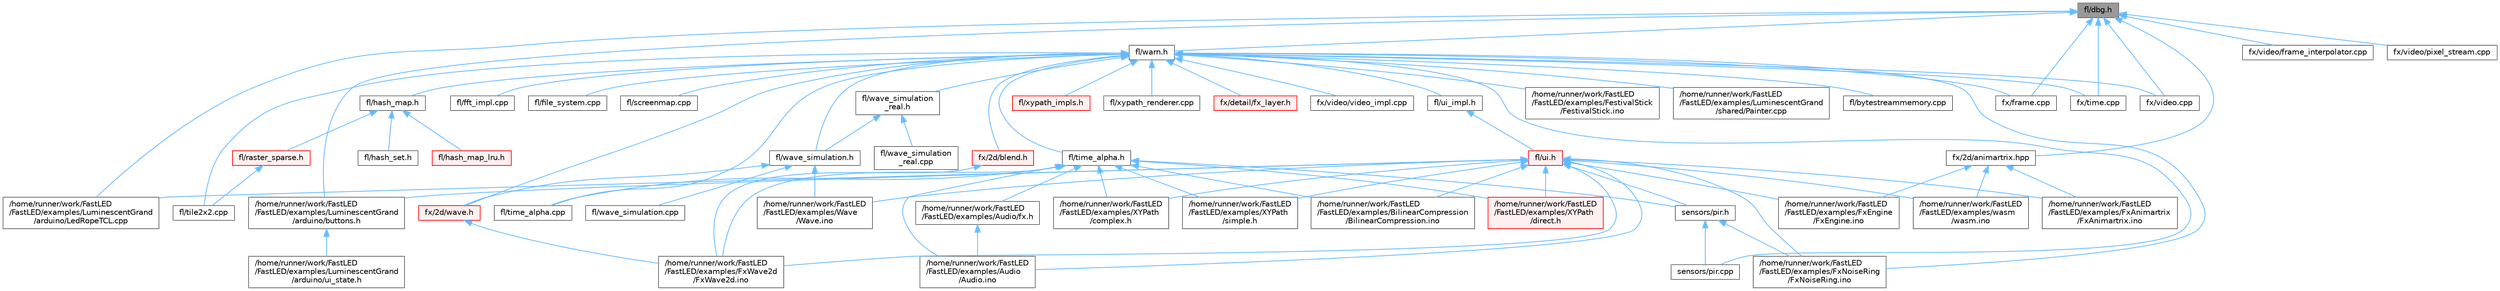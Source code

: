 digraph "fl/dbg.h"
{
 // INTERACTIVE_SVG=YES
 // LATEX_PDF_SIZE
  bgcolor="transparent";
  edge [fontname=Helvetica,fontsize=10,labelfontname=Helvetica,labelfontsize=10];
  node [fontname=Helvetica,fontsize=10,shape=box,height=0.2,width=0.4];
  Node1 [id="Node000001",label="fl/dbg.h",height=0.2,width=0.4,color="gray40", fillcolor="grey60", style="filled", fontcolor="black",tooltip=" "];
  Node1 -> Node2 [id="edge1_Node000001_Node000002",dir="back",color="steelblue1",style="solid",tooltip=" "];
  Node2 [id="Node000002",label="/home/runner/work/FastLED\l/FastLED/examples/LuminescentGrand\l/arduino/LedRopeTCL.cpp",height=0.2,width=0.4,color="grey40", fillcolor="white", style="filled",URL="$d6/dc9/_led_rope_t_c_l_8cpp.html",tooltip=" "];
  Node1 -> Node3 [id="edge2_Node000001_Node000003",dir="back",color="steelblue1",style="solid",tooltip=" "];
  Node3 [id="Node000003",label="/home/runner/work/FastLED\l/FastLED/examples/LuminescentGrand\l/arduino/buttons.h",height=0.2,width=0.4,color="grey40", fillcolor="white", style="filled",URL="$de/d05/buttons_8h.html",tooltip=" "];
  Node3 -> Node4 [id="edge3_Node000003_Node000004",dir="back",color="steelblue1",style="solid",tooltip=" "];
  Node4 [id="Node000004",label="/home/runner/work/FastLED\l/FastLED/examples/LuminescentGrand\l/arduino/ui_state.h",height=0.2,width=0.4,color="grey40", fillcolor="white", style="filled",URL="$d9/da7/ui__state_8h.html",tooltip=" "];
  Node1 -> Node5 [id="edge4_Node000001_Node000005",dir="back",color="steelblue1",style="solid",tooltip=" "];
  Node5 [id="Node000005",label="fl/warn.h",height=0.2,width=0.4,color="grey40", fillcolor="white", style="filled",URL="$de/d77/warn_8h.html",tooltip=" "];
  Node5 -> Node6 [id="edge5_Node000005_Node000006",dir="back",color="steelblue1",style="solid",tooltip=" "];
  Node6 [id="Node000006",label="/home/runner/work/FastLED\l/FastLED/examples/FestivalStick\l/FestivalStick.ino",height=0.2,width=0.4,color="grey40", fillcolor="white", style="filled",URL="$dd/d43/_festival_stick_8ino.html",tooltip=" "];
  Node5 -> Node7 [id="edge6_Node000005_Node000007",dir="back",color="steelblue1",style="solid",tooltip=" "];
  Node7 [id="Node000007",label="/home/runner/work/FastLED\l/FastLED/examples/FxNoiseRing\l/FxNoiseRing.ino",height=0.2,width=0.4,color="grey40", fillcolor="white", style="filled",URL="$d3/dac/_fx_noise_ring_8ino.html",tooltip=" "];
  Node5 -> Node8 [id="edge7_Node000005_Node000008",dir="back",color="steelblue1",style="solid",tooltip=" "];
  Node8 [id="Node000008",label="/home/runner/work/FastLED\l/FastLED/examples/LuminescentGrand\l/shared/Painter.cpp",height=0.2,width=0.4,color="grey40", fillcolor="white", style="filled",URL="$db/d33/_painter_8cpp.html",tooltip=" "];
  Node5 -> Node9 [id="edge8_Node000005_Node000009",dir="back",color="steelblue1",style="solid",tooltip=" "];
  Node9 [id="Node000009",label="fl/bytestreammemory.cpp",height=0.2,width=0.4,color="grey40", fillcolor="white", style="filled",URL="$de/d95/bytestreammemory_8cpp.html",tooltip=" "];
  Node5 -> Node10 [id="edge9_Node000005_Node000010",dir="back",color="steelblue1",style="solid",tooltip=" "];
  Node10 [id="Node000010",label="fl/fft_impl.cpp",height=0.2,width=0.4,color="grey40", fillcolor="white", style="filled",URL="$d1/dff/fft__impl_8cpp.html",tooltip=" "];
  Node5 -> Node11 [id="edge10_Node000005_Node000011",dir="back",color="steelblue1",style="solid",tooltip=" "];
  Node11 [id="Node000011",label="fl/file_system.cpp",height=0.2,width=0.4,color="grey40", fillcolor="white", style="filled",URL="$d4/d37/file__system_8cpp.html",tooltip=" "];
  Node5 -> Node12 [id="edge11_Node000005_Node000012",dir="back",color="steelblue1",style="solid",tooltip=" "];
  Node12 [id="Node000012",label="fl/hash_map.h",height=0.2,width=0.4,color="grey40", fillcolor="white", style="filled",URL="$d6/d13/hash__map_8h.html",tooltip=" "];
  Node12 -> Node13 [id="edge12_Node000012_Node000013",dir="back",color="steelblue1",style="solid",tooltip=" "];
  Node13 [id="Node000013",label="fl/hash_map_lru.h",height=0.2,width=0.4,color="red", fillcolor="#FFF0F0", style="filled",URL="$dd/d0c/hash__map__lru_8h.html",tooltip=" "];
  Node12 -> Node16 [id="edge13_Node000012_Node000016",dir="back",color="steelblue1",style="solid",tooltip=" "];
  Node16 [id="Node000016",label="fl/hash_set.h",height=0.2,width=0.4,color="grey40", fillcolor="white", style="filled",URL="$dc/de3/hash__set_8h.html",tooltip=" "];
  Node12 -> Node17 [id="edge14_Node000012_Node000017",dir="back",color="steelblue1",style="solid",tooltip=" "];
  Node17 [id="Node000017",label="fl/raster_sparse.h",height=0.2,width=0.4,color="red", fillcolor="#FFF0F0", style="filled",URL="$d4/df9/raster__sparse_8h.html",tooltip=" "];
  Node17 -> Node29 [id="edge15_Node000017_Node000029",dir="back",color="steelblue1",style="solid",tooltip=" "];
  Node29 [id="Node000029",label="fl/tile2x2.cpp",height=0.2,width=0.4,color="grey40", fillcolor="white", style="filled",URL="$db/d15/tile2x2_8cpp.html",tooltip=" "];
  Node5 -> Node33 [id="edge16_Node000005_Node000033",dir="back",color="steelblue1",style="solid",tooltip=" "];
  Node33 [id="Node000033",label="fl/screenmap.cpp",height=0.2,width=0.4,color="grey40", fillcolor="white", style="filled",URL="$d9/d6f/screenmap_8cpp.html",tooltip=" "];
  Node5 -> Node29 [id="edge17_Node000005_Node000029",dir="back",color="steelblue1",style="solid",tooltip=" "];
  Node5 -> Node34 [id="edge18_Node000005_Node000034",dir="back",color="steelblue1",style="solid",tooltip=" "];
  Node34 [id="Node000034",label="fl/time_alpha.cpp",height=0.2,width=0.4,color="grey40", fillcolor="white", style="filled",URL="$d6/d07/time__alpha_8cpp.html",tooltip=" "];
  Node5 -> Node35 [id="edge19_Node000005_Node000035",dir="back",color="steelblue1",style="solid",tooltip=" "];
  Node35 [id="Node000035",label="fl/time_alpha.h",height=0.2,width=0.4,color="grey40", fillcolor="white", style="filled",URL="$d0/d87/time__alpha_8h.html",tooltip=" "];
  Node35 -> Node19 [id="edge20_Node000035_Node000019",dir="back",color="steelblue1",style="solid",tooltip=" "];
  Node19 [id="Node000019",label="/home/runner/work/FastLED\l/FastLED/examples/Audio\l/Audio.ino",height=0.2,width=0.4,color="grey40", fillcolor="white", style="filled",URL="$dc/d5d/_audio_8ino.html",tooltip=" "];
  Node35 -> Node36 [id="edge21_Node000035_Node000036",dir="back",color="steelblue1",style="solid",tooltip=" "];
  Node36 [id="Node000036",label="/home/runner/work/FastLED\l/FastLED/examples/Audio/fx.h",height=0.2,width=0.4,color="grey40", fillcolor="white", style="filled",URL="$db/d85/examples_2_audio_2fx_8h.html",tooltip=" "];
  Node36 -> Node19 [id="edge22_Node000036_Node000019",dir="back",color="steelblue1",style="solid",tooltip=" "];
  Node35 -> Node20 [id="edge23_Node000035_Node000020",dir="back",color="steelblue1",style="solid",tooltip=" "];
  Node20 [id="Node000020",label="/home/runner/work/FastLED\l/FastLED/examples/BilinearCompression\l/BilinearCompression.ino",height=0.2,width=0.4,color="grey40", fillcolor="white", style="filled",URL="$da/d05/_bilinear_compression_8ino.html",tooltip=" "];
  Node35 -> Node37 [id="edge24_Node000035_Node000037",dir="back",color="steelblue1",style="solid",tooltip=" "];
  Node37 [id="Node000037",label="/home/runner/work/FastLED\l/FastLED/examples/FxWave2d\l/FxWave2d.ino",height=0.2,width=0.4,color="grey40", fillcolor="white", style="filled",URL="$dd/d10/_fx_wave2d_8ino.html",tooltip=" "];
  Node35 -> Node23 [id="edge25_Node000035_Node000023",dir="back",color="steelblue1",style="solid",tooltip=" "];
  Node23 [id="Node000023",label="/home/runner/work/FastLED\l/FastLED/examples/XYPath\l/complex.h",height=0.2,width=0.4,color="grey40", fillcolor="white", style="filled",URL="$d7/d3b/complex_8h.html",tooltip=" "];
  Node35 -> Node24 [id="edge26_Node000035_Node000024",dir="back",color="steelblue1",style="solid",tooltip=" "];
  Node24 [id="Node000024",label="/home/runner/work/FastLED\l/FastLED/examples/XYPath\l/direct.h",height=0.2,width=0.4,color="red", fillcolor="#FFF0F0", style="filled",URL="$d6/daf/direct_8h.html",tooltip=" "];
  Node35 -> Node26 [id="edge27_Node000035_Node000026",dir="back",color="steelblue1",style="solid",tooltip=" "];
  Node26 [id="Node000026",label="/home/runner/work/FastLED\l/FastLED/examples/XYPath\l/simple.h",height=0.2,width=0.4,color="grey40", fillcolor="white", style="filled",URL="$d8/d14/simple_8h.html",tooltip=" "];
  Node35 -> Node34 [id="edge28_Node000035_Node000034",dir="back",color="steelblue1",style="solid",tooltip=" "];
  Node35 -> Node38 [id="edge29_Node000035_Node000038",dir="back",color="steelblue1",style="solid",tooltip=" "];
  Node38 [id="Node000038",label="sensors/pir.h",height=0.2,width=0.4,color="grey40", fillcolor="white", style="filled",URL="$d9/dd3/pir_8h.html",tooltip=" "];
  Node38 -> Node7 [id="edge30_Node000038_Node000007",dir="back",color="steelblue1",style="solid",tooltip=" "];
  Node38 -> Node39 [id="edge31_Node000038_Node000039",dir="back",color="steelblue1",style="solid",tooltip=" "];
  Node39 [id="Node000039",label="sensors/pir.cpp",height=0.2,width=0.4,color="grey40", fillcolor="white", style="filled",URL="$d2/da7/pir_8cpp.html",tooltip=" "];
  Node5 -> Node40 [id="edge32_Node000005_Node000040",dir="back",color="steelblue1",style="solid",tooltip=" "];
  Node40 [id="Node000040",label="fl/ui_impl.h",height=0.2,width=0.4,color="grey40", fillcolor="white", style="filled",URL="$d6/dc0/ui__impl_8h.html",tooltip=" "];
  Node40 -> Node41 [id="edge33_Node000040_Node000041",dir="back",color="steelblue1",style="solid",tooltip=" "];
  Node41 [id="Node000041",label="fl/ui.h",height=0.2,width=0.4,color="red", fillcolor="#FFF0F0", style="filled",URL="$d9/d3b/ui_8h.html",tooltip=" "];
  Node41 -> Node19 [id="edge34_Node000041_Node000019",dir="back",color="steelblue1",style="solid",tooltip=" "];
  Node41 -> Node20 [id="edge35_Node000041_Node000020",dir="back",color="steelblue1",style="solid",tooltip=" "];
  Node41 -> Node46 [id="edge36_Node000041_Node000046",dir="back",color="steelblue1",style="solid",tooltip=" "];
  Node46 [id="Node000046",label="/home/runner/work/FastLED\l/FastLED/examples/FxAnimartrix\l/FxAnimartrix.ino",height=0.2,width=0.4,color="grey40", fillcolor="white", style="filled",URL="$dd/d96/_fx_animartrix_8ino.html",tooltip=" "];
  Node41 -> Node47 [id="edge37_Node000041_Node000047",dir="back",color="steelblue1",style="solid",tooltip=" "];
  Node47 [id="Node000047",label="/home/runner/work/FastLED\l/FastLED/examples/FxEngine\l/FxEngine.ino",height=0.2,width=0.4,color="grey40", fillcolor="white", style="filled",URL="$d6/d35/_fx_engine_8ino.html",tooltip="Demonstrates how to use the FxEngine to switch between different effects on a 2D LED matrix."];
  Node41 -> Node7 [id="edge38_Node000041_Node000007",dir="back",color="steelblue1",style="solid",tooltip=" "];
  Node41 -> Node37 [id="edge39_Node000041_Node000037",dir="back",color="steelblue1",style="solid",tooltip=" "];
  Node41 -> Node2 [id="edge40_Node000041_Node000002",dir="back",color="steelblue1",style="solid",tooltip=" "];
  Node41 -> Node3 [id="edge41_Node000041_Node000003",dir="back",color="steelblue1",style="solid",tooltip=" "];
  Node41 -> Node49 [id="edge42_Node000041_Node000049",dir="back",color="steelblue1",style="solid",tooltip=" "];
  Node49 [id="Node000049",label="/home/runner/work/FastLED\l/FastLED/examples/Wave\l/Wave.ino",height=0.2,width=0.4,color="grey40", fillcolor="white", style="filled",URL="$d1/d16/_wave_8ino.html",tooltip=" "];
  Node41 -> Node23 [id="edge43_Node000041_Node000023",dir="back",color="steelblue1",style="solid",tooltip=" "];
  Node41 -> Node24 [id="edge44_Node000041_Node000024",dir="back",color="steelblue1",style="solid",tooltip=" "];
  Node41 -> Node26 [id="edge45_Node000041_Node000026",dir="back",color="steelblue1",style="solid",tooltip=" "];
  Node41 -> Node51 [id="edge46_Node000041_Node000051",dir="back",color="steelblue1",style="solid",tooltip=" "];
  Node51 [id="Node000051",label="/home/runner/work/FastLED\l/FastLED/examples/wasm\l/wasm.ino",height=0.2,width=0.4,color="grey40", fillcolor="white", style="filled",URL="$d7/dd3/wasm_8ino.html",tooltip="Demonstrates an advanced ino file with multiple effects and UI elements."];
  Node41 -> Node38 [id="edge47_Node000041_Node000038",dir="back",color="steelblue1",style="solid",tooltip=" "];
  Node5 -> Node57 [id="edge48_Node000005_Node000057",dir="back",color="steelblue1",style="solid",tooltip=" "];
  Node57 [id="Node000057",label="fl/wave_simulation.h",height=0.2,width=0.4,color="grey40", fillcolor="white", style="filled",URL="$dc/d36/wave__simulation_8h.html",tooltip=" "];
  Node57 -> Node49 [id="edge49_Node000057_Node000049",dir="back",color="steelblue1",style="solid",tooltip=" "];
  Node57 -> Node58 [id="edge50_Node000057_Node000058",dir="back",color="steelblue1",style="solid",tooltip=" "];
  Node58 [id="Node000058",label="fl/wave_simulation.cpp",height=0.2,width=0.4,color="grey40", fillcolor="white", style="filled",URL="$de/d8c/wave__simulation_8cpp.html",tooltip=" "];
  Node57 -> Node59 [id="edge51_Node000057_Node000059",dir="back",color="steelblue1",style="solid",tooltip=" "];
  Node59 [id="Node000059",label="fx/2d/wave.h",height=0.2,width=0.4,color="red", fillcolor="#FFF0F0", style="filled",URL="$de/de9/src_2fx_22d_2wave_8h.html",tooltip=" "];
  Node59 -> Node37 [id="edge52_Node000059_Node000037",dir="back",color="steelblue1",style="solid",tooltip=" "];
  Node5 -> Node61 [id="edge53_Node000005_Node000061",dir="back",color="steelblue1",style="solid",tooltip=" "];
  Node61 [id="Node000061",label="fl/wave_simulation\l_real.h",height=0.2,width=0.4,color="grey40", fillcolor="white", style="filled",URL="$dd/d8e/wave__simulation__real_8h.html",tooltip=" "];
  Node61 -> Node57 [id="edge54_Node000061_Node000057",dir="back",color="steelblue1",style="solid",tooltip=" "];
  Node61 -> Node62 [id="edge55_Node000061_Node000062",dir="back",color="steelblue1",style="solid",tooltip=" "];
  Node62 [id="Node000062",label="fl/wave_simulation\l_real.cpp",height=0.2,width=0.4,color="grey40", fillcolor="white", style="filled",URL="$d8/da2/wave__simulation__real_8cpp.html",tooltip=" "];
  Node5 -> Node63 [id="edge56_Node000005_Node000063",dir="back",color="steelblue1",style="solid",tooltip=" "];
  Node63 [id="Node000063",label="fl/xypath_impls.h",height=0.2,width=0.4,color="red", fillcolor="#FFF0F0", style="filled",URL="$d8/d5f/xypath__impls_8h.html",tooltip=" "];
  Node5 -> Node69 [id="edge57_Node000005_Node000069",dir="back",color="steelblue1",style="solid",tooltip=" "];
  Node69 [id="Node000069",label="fl/xypath_renderer.cpp",height=0.2,width=0.4,color="grey40", fillcolor="white", style="filled",URL="$d2/d31/xypath__renderer_8cpp.html",tooltip=" "];
  Node5 -> Node70 [id="edge58_Node000005_Node000070",dir="back",color="steelblue1",style="solid",tooltip=" "];
  Node70 [id="Node000070",label="fx/2d/blend.h",height=0.2,width=0.4,color="red", fillcolor="#FFF0F0", style="filled",URL="$d8/d4e/blend_8h.html",tooltip=" "];
  Node70 -> Node37 [id="edge59_Node000070_Node000037",dir="back",color="steelblue1",style="solid",tooltip=" "];
  Node5 -> Node59 [id="edge60_Node000005_Node000059",dir="back",color="steelblue1",style="solid",tooltip=" "];
  Node5 -> Node72 [id="edge61_Node000005_Node000072",dir="back",color="steelblue1",style="solid",tooltip=" "];
  Node72 [id="Node000072",label="fx/detail/fx_layer.h",height=0.2,width=0.4,color="red", fillcolor="#FFF0F0", style="filled",URL="$d7/d2f/fx__layer_8h.html",tooltip=" "];
  Node5 -> Node74 [id="edge62_Node000005_Node000074",dir="back",color="steelblue1",style="solid",tooltip=" "];
  Node74 [id="Node000074",label="fx/frame.cpp",height=0.2,width=0.4,color="grey40", fillcolor="white", style="filled",URL="$da/d14/frame_8cpp.html",tooltip=" "];
  Node5 -> Node75 [id="edge63_Node000005_Node000075",dir="back",color="steelblue1",style="solid",tooltip=" "];
  Node75 [id="Node000075",label="fx/time.cpp",height=0.2,width=0.4,color="grey40", fillcolor="white", style="filled",URL="$de/daf/time_8cpp.html",tooltip=" "];
  Node5 -> Node76 [id="edge64_Node000005_Node000076",dir="back",color="steelblue1",style="solid",tooltip=" "];
  Node76 [id="Node000076",label="fx/video.cpp",height=0.2,width=0.4,color="grey40", fillcolor="white", style="filled",URL="$d0/d05/video_8cpp.html",tooltip=" "];
  Node5 -> Node77 [id="edge65_Node000005_Node000077",dir="back",color="steelblue1",style="solid",tooltip=" "];
  Node77 [id="Node000077",label="fx/video/video_impl.cpp",height=0.2,width=0.4,color="grey40", fillcolor="white", style="filled",URL="$d0/d7f/video__impl_8cpp.html",tooltip=" "];
  Node5 -> Node39 [id="edge66_Node000005_Node000039",dir="back",color="steelblue1",style="solid",tooltip=" "];
  Node1 -> Node78 [id="edge67_Node000001_Node000078",dir="back",color="steelblue1",style="solid",tooltip=" "];
  Node78 [id="Node000078",label="fx/2d/animartrix.hpp",height=0.2,width=0.4,color="grey40", fillcolor="white", style="filled",URL="$d3/dc3/animartrix_8hpp.html",tooltip=" "];
  Node78 -> Node46 [id="edge68_Node000078_Node000046",dir="back",color="steelblue1",style="solid",tooltip=" "];
  Node78 -> Node47 [id="edge69_Node000078_Node000047",dir="back",color="steelblue1",style="solid",tooltip=" "];
  Node78 -> Node51 [id="edge70_Node000078_Node000051",dir="back",color="steelblue1",style="solid",tooltip=" "];
  Node1 -> Node74 [id="edge71_Node000001_Node000074",dir="back",color="steelblue1",style="solid",tooltip=" "];
  Node1 -> Node75 [id="edge72_Node000001_Node000075",dir="back",color="steelblue1",style="solid",tooltip=" "];
  Node1 -> Node76 [id="edge73_Node000001_Node000076",dir="back",color="steelblue1",style="solid",tooltip=" "];
  Node1 -> Node79 [id="edge74_Node000001_Node000079",dir="back",color="steelblue1",style="solid",tooltip=" "];
  Node79 [id="Node000079",label="fx/video/frame_interpolator.cpp",height=0.2,width=0.4,color="grey40", fillcolor="white", style="filled",URL="$d5/da4/frame__interpolator_8cpp.html",tooltip=" "];
  Node1 -> Node80 [id="edge75_Node000001_Node000080",dir="back",color="steelblue1",style="solid",tooltip=" "];
  Node80 [id="Node000080",label="fx/video/pixel_stream.cpp",height=0.2,width=0.4,color="grey40", fillcolor="white", style="filled",URL="$da/d7a/pixel__stream_8cpp.html",tooltip=" "];
}
